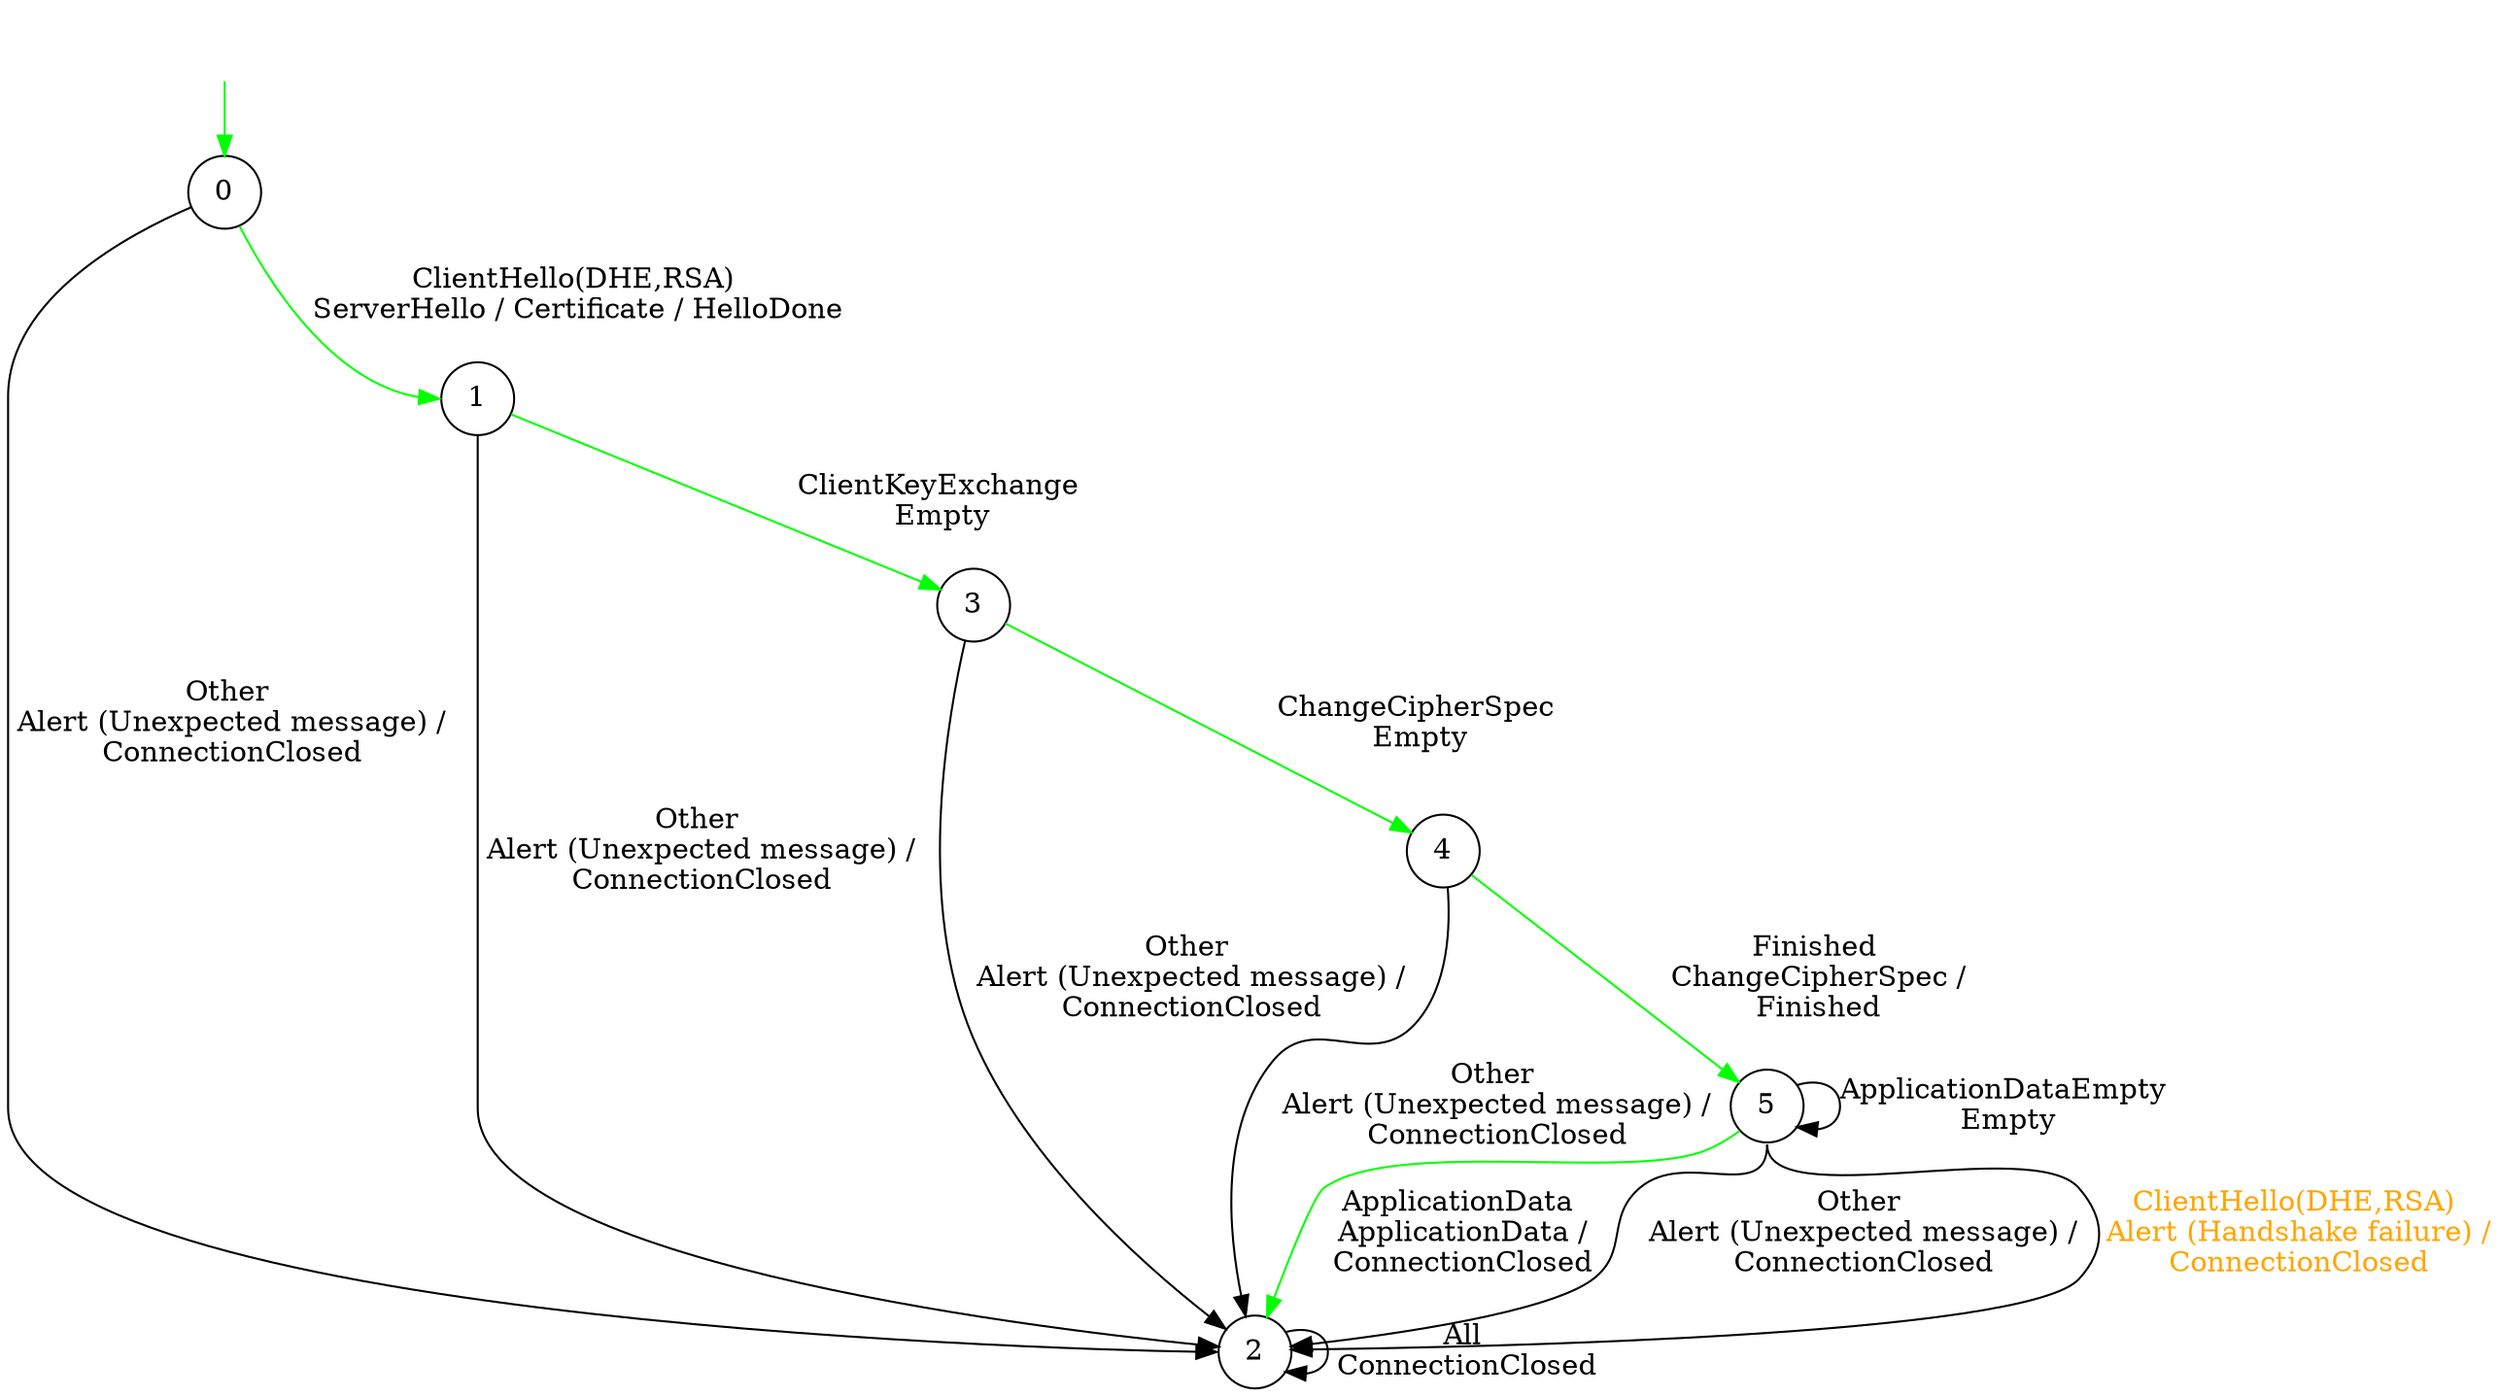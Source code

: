 digraph g {
graph [ dpi = 300 ];
__start0 [label="" shape="none"];

	s0 [shape="circle" label="0"];
	s1 [shape="circle" label="1"];
	s2 [shape="circle" label="2"];
	s3 [shape="circle" label="3"];
	s4 [shape="circle" label="4"];
	s5 [shape="circle" label="5"];
	
	edge[color=green weight=2]
	s0 -> s1:w [label=<ClientHello(DHE,RSA)<BR/> ServerHello / Certificate / HelloDone>];
	s1 -> s3 [label=<ClientKeyExchange<BR/> Empty>];
	s3 -> s4 [label=<ChangeCipherSpec<BR/> Empty>];
	s4 -> s5 [label=<Finished<BR/> ChangeCipherSpec /<BR/> Finished>];
	s5 -> s2 [label=<ApplicationData<BR/> ApplicationData /<BR/> ConnectionClosed>];
	__start0 -> s0;
	
	edge[color=black]
	s0 -> s2:w [label=<Other<BR/> Alert (Unexpected message) /<BR/> ConnectionClosed>];
	
	s1 -> s2 [label=<Other<BR/> Alert (Unexpected message) /<BR/> ConnectionClosed>];
	
	s2 -> s2 [label=<All<BR/> ConnectionClosed>];
	
	s3 -> s2 [label=<Other<BR/> Alert (Unexpected message) /<BR/> ConnectionClosed>];
		
	s4 -> s2 [label=<Other<BR/> Alert (Unexpected message) /<BR/> ConnectionClosed>];

	s5:s -> s2 [label=<Other<BR/> Alert (Unexpected message) /<BR/> ConnectionClosed>];
	s5 -> s5 [label=<ApplicationDataEmpty<BR/> Empty>];
	s5:s -> s2 [label=<ClientHello(DHE,RSA)<BR/> Alert (Handshake failure) /<BR/> ConnectionClosed> fontcolor=orange];	

}

